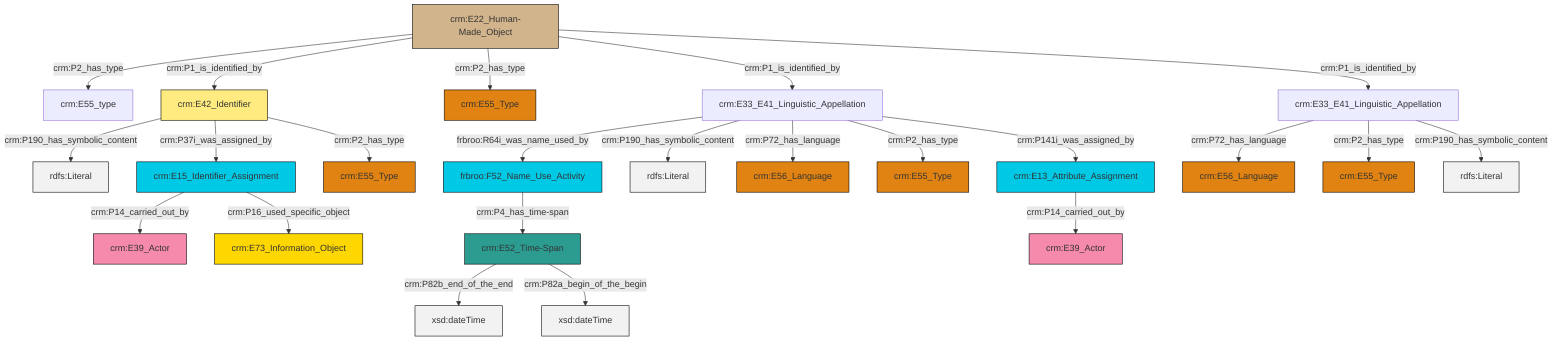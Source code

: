 graph TD
classDef Literal fill:#f2f2f2,stroke:#000000;
classDef CRM_Entity fill:#FFFFFF,stroke:#000000;
classDef Temporal_Entity fill:#00C9E6, stroke:#000000;
classDef Type fill:#E18312, stroke:#000000;
classDef Time-Span fill:#2C9C91, stroke:#000000;
classDef Appellation fill:#FFEB7F, stroke:#000000;
classDef Place fill:#008836, stroke:#000000;
classDef Persistent_Item fill:#B266B2, stroke:#000000;
classDef Conceptual_Object fill:#FFD700, stroke:#000000;
classDef Physical_Thing fill:#D2B48C, stroke:#000000;
classDef Actor fill:#f58aad, stroke:#000000;
classDef PC_Classes fill:#4ce600, stroke:#000000;
classDef Multi fill:#cccccc,stroke:#000000;

0["crm:E42_Identifier"]:::Appellation -->|crm:P190_has_symbolic_content| 6[rdfs:Literal]:::Literal
7["crm:E52_Time-Span"]:::Time-Span -->|crm:P82b_end_of_the_end| 9[xsd:dateTime]:::Literal
10["crm:E15_Identifier_Assignment"]:::Temporal_Entity -->|crm:P14_carried_out_by| 11["crm:E39_Actor"]:::Actor
12["crm:E33_E41_Linguistic_Appellation"]:::Default -->|frbroo:R64i_was_name_used_by| 13["frbroo:F52_Name_Use_Activity"]:::Temporal_Entity
16["crm:E33_E41_Linguistic_Appellation"]:::Default -->|crm:P72_has_language| 17["crm:E56_Language"]:::Type
10["crm:E15_Identifier_Assignment"]:::Temporal_Entity -->|crm:P16_used_specific_object| 14["crm:E73_Information_Object"]:::Conceptual_Object
13["frbroo:F52_Name_Use_Activity"]:::Temporal_Entity -->|crm:P4_has_time-span| 7["crm:E52_Time-Span"]:::Time-Span
0["crm:E42_Identifier"]:::Appellation -->|crm:P37i_was_assigned_by| 10["crm:E15_Identifier_Assignment"]:::Temporal_Entity
16["crm:E33_E41_Linguistic_Appellation"]:::Default -->|crm:P2_has_type| 2["crm:E55_Type"]:::Type
12["crm:E33_E41_Linguistic_Appellation"]:::Default -->|crm:P190_has_symbolic_content| 20[rdfs:Literal]:::Literal
12["crm:E33_E41_Linguistic_Appellation"]:::Default -->|crm:P72_has_language| 21["crm:E56_Language"]:::Type
0["crm:E42_Identifier"]:::Appellation -->|crm:P2_has_type| 23["crm:E55_Type"]:::Type
24["crm:E22_Human-Made_Object"]:::Physical_Thing -->|crm:P2_has_type| 18["crm:E55_type"]:::Default
12["crm:E33_E41_Linguistic_Appellation"]:::Default -->|crm:P2_has_type| 4["crm:E55_Type"]:::Type
7["crm:E52_Time-Span"]:::Time-Span -->|crm:P82a_begin_of_the_begin| 26[xsd:dateTime]:::Literal
24["crm:E22_Human-Made_Object"]:::Physical_Thing -->|crm:P1_is_identified_by| 0["crm:E42_Identifier"]:::Appellation
30["crm:E13_Attribute_Assignment"]:::Temporal_Entity -->|crm:P14_carried_out_by| 31["crm:E39_Actor"]:::Actor
16["crm:E33_E41_Linguistic_Appellation"]:::Default -->|crm:P190_has_symbolic_content| 36[rdfs:Literal]:::Literal
24["crm:E22_Human-Made_Object"]:::Physical_Thing -->|crm:P2_has_type| 32["crm:E55_Type"]:::Type
24["crm:E22_Human-Made_Object"]:::Physical_Thing -->|crm:P1_is_identified_by| 12["crm:E33_E41_Linguistic_Appellation"]:::Default
12["crm:E33_E41_Linguistic_Appellation"]:::Default -->|crm:P141i_was_assigned_by| 30["crm:E13_Attribute_Assignment"]:::Temporal_Entity
24["crm:E22_Human-Made_Object"]:::Physical_Thing -->|crm:P1_is_identified_by| 16["crm:E33_E41_Linguistic_Appellation"]:::Default
